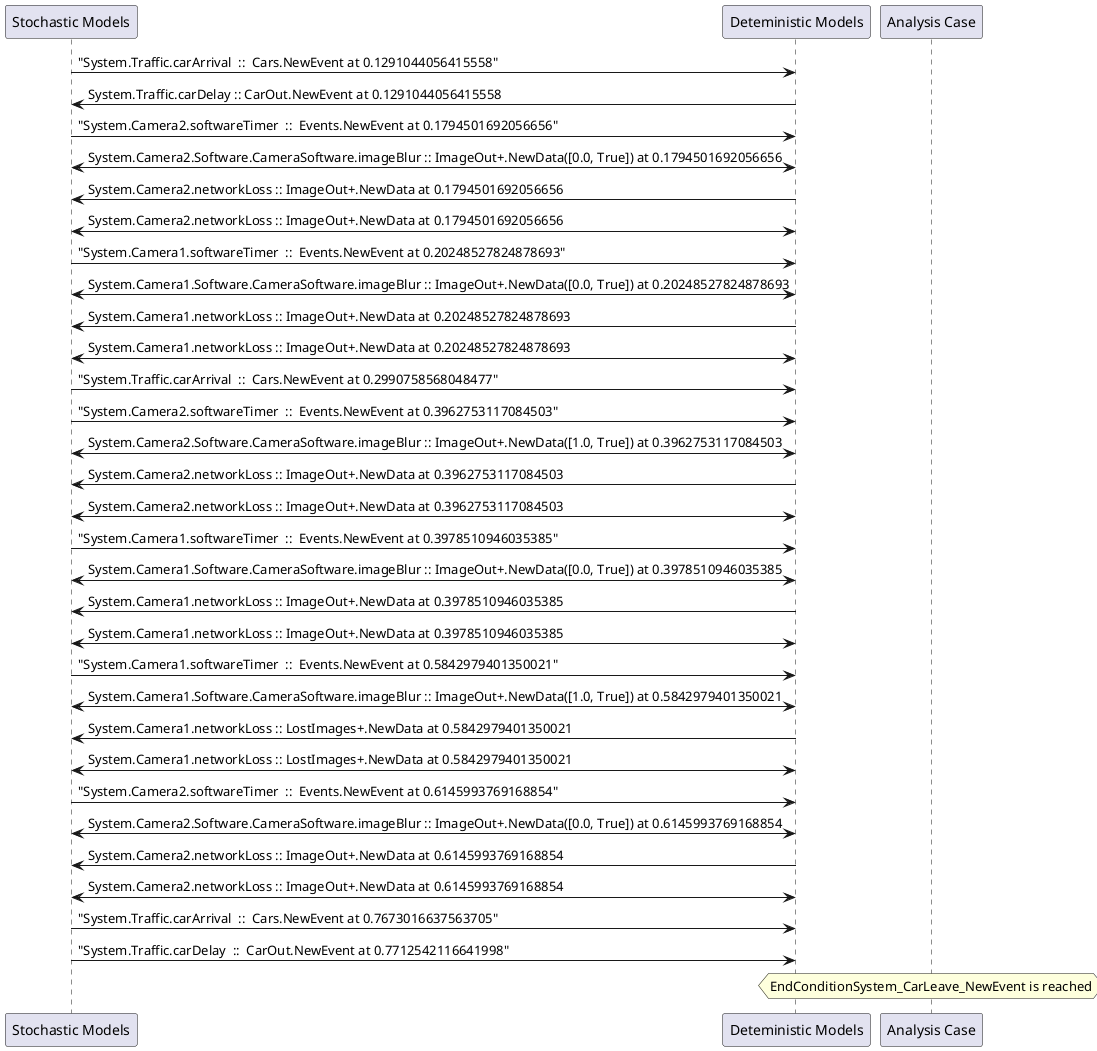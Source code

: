 
	@startuml
	participant "Stochastic Models" as stochmodel
	participant "Deteministic Models" as detmodel
	participant "Analysis Case" as analysis
	{27984_stop} stochmodel -> detmodel : "System.Traffic.carArrival  ::  Cars.NewEvent at 0.1291044056415558"
{27997_start} detmodel -> stochmodel : System.Traffic.carDelay :: CarOut.NewEvent at 0.1291044056415558
{27969_stop} stochmodel -> detmodel : "System.Camera2.softwareTimer  ::  Events.NewEvent at 0.1794501692056656"
detmodel <-> stochmodel : System.Camera2.Software.CameraSoftware.imageBlur :: ImageOut+.NewData([0.0, True]) at 0.1794501692056656
detmodel -> stochmodel : System.Camera2.networkLoss :: ImageOut+.NewData at 0.1794501692056656
detmodel <-> stochmodel : System.Camera2.networkLoss :: ImageOut+.NewData at 0.1794501692056656
{27953_stop} stochmodel -> detmodel : "System.Camera1.softwareTimer  ::  Events.NewEvent at 0.20248527824878693"
detmodel <-> stochmodel : System.Camera1.Software.CameraSoftware.imageBlur :: ImageOut+.NewData([0.0, True]) at 0.20248527824878693
detmodel -> stochmodel : System.Camera1.networkLoss :: ImageOut+.NewData at 0.20248527824878693
detmodel <-> stochmodel : System.Camera1.networkLoss :: ImageOut+.NewData at 0.20248527824878693
{27985_stop} stochmodel -> detmodel : "System.Traffic.carArrival  ::  Cars.NewEvent at 0.2990758568048477"
{27970_stop} stochmodel -> detmodel : "System.Camera2.softwareTimer  ::  Events.NewEvent at 0.3962753117084503"
detmodel <-> stochmodel : System.Camera2.Software.CameraSoftware.imageBlur :: ImageOut+.NewData([1.0, True]) at 0.3962753117084503
detmodel -> stochmodel : System.Camera2.networkLoss :: ImageOut+.NewData at 0.3962753117084503
detmodel <-> stochmodel : System.Camera2.networkLoss :: ImageOut+.NewData at 0.3962753117084503
{27954_stop} stochmodel -> detmodel : "System.Camera1.softwareTimer  ::  Events.NewEvent at 0.3978510946035385"
detmodel <-> stochmodel : System.Camera1.Software.CameraSoftware.imageBlur :: ImageOut+.NewData([0.0, True]) at 0.3978510946035385
detmodel -> stochmodel : System.Camera1.networkLoss :: ImageOut+.NewData at 0.3978510946035385
detmodel <-> stochmodel : System.Camera1.networkLoss :: ImageOut+.NewData at 0.3978510946035385
{27955_stop} stochmodel -> detmodel : "System.Camera1.softwareTimer  ::  Events.NewEvent at 0.5842979401350021"
detmodel <-> stochmodel : System.Camera1.Software.CameraSoftware.imageBlur :: ImageOut+.NewData([1.0, True]) at 0.5842979401350021
detmodel -> stochmodel : System.Camera1.networkLoss :: LostImages+.NewData at 0.5842979401350021
detmodel <-> stochmodel : System.Camera1.networkLoss :: LostImages+.NewData at 0.5842979401350021
{27971_stop} stochmodel -> detmodel : "System.Camera2.softwareTimer  ::  Events.NewEvent at 0.6145993769168854"
detmodel <-> stochmodel : System.Camera2.Software.CameraSoftware.imageBlur :: ImageOut+.NewData([0.0, True]) at 0.6145993769168854
detmodel -> stochmodel : System.Camera2.networkLoss :: ImageOut+.NewData at 0.6145993769168854
detmodel <-> stochmodel : System.Camera2.networkLoss :: ImageOut+.NewData at 0.6145993769168854
{27986_stop} stochmodel -> detmodel : "System.Traffic.carArrival  ::  Cars.NewEvent at 0.7673016637563705"
{27997_stop} stochmodel -> detmodel : "System.Traffic.carDelay  ::  CarOut.NewEvent at 0.7712542116641998"
{27997_start} <-> {27997_stop} : delay
hnote over analysis 
EndConditionSystem_CarLeave_NewEvent is reached
endnote
@enduml